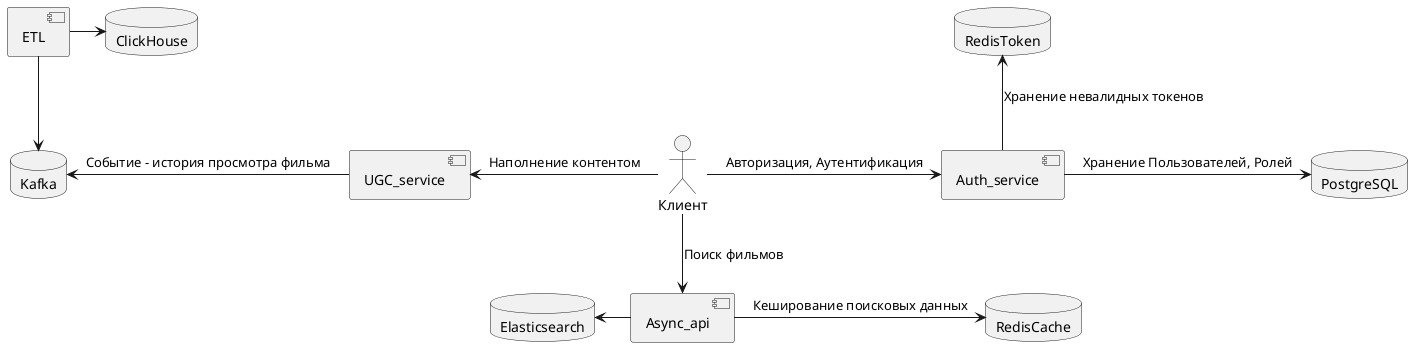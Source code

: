 @startuml
skinparam componentStyle uml2
actor Клиент as Client
component Auth_service
component Async_api
component UGC_service
database Elasticsearch
database PostgreSQL
database RedisCache
database RedisToken
database Kafka
database ClickHouse
component ETL

Client -right-> Auth_service: Авторизация, Аутентификация
Client -down-> Async_api: Поиск фильмов
Client -left-> UGC_service: Наполнение контентом
Auth_service -up-> RedisToken: Хранение невалидных токенов
Auth_service -> PostgreSQL: Хранение Пользователей, Ролей
Async_api -right-> RedisCache: Кеширование поисковых данных
UGC_service -left-> Kafka: Событие - история просмотра фильма
Elasticsearch <- Async_api
ETL -> ClickHouse
ETL --> Kafka
@enduml

